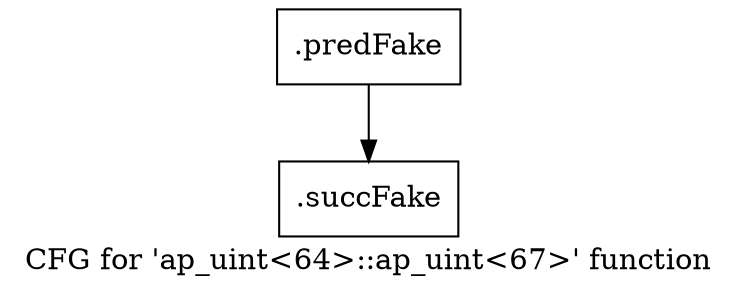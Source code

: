 digraph "CFG for 'ap_uint\<64\>::ap_uint\<67\>' function" {
	label="CFG for 'ap_uint\<64\>::ap_uint\<67\>' function";

	Node0x5e88280 [shape=record,filename="",linenumber="",label="{.predFake}"];
	Node0x5e88280 -> Node0x61010c0[ callList="" memoryops="" filename="/mnt/xilinx/Vitis_HLS/2021.2/include/ap_int.h" execusionnum="1"];
	Node0x61010c0 [shape=record,filename="/mnt/xilinx/Vitis_HLS/2021.2/include/ap_int.h",linenumber="230",label="{.succFake}"];
}
